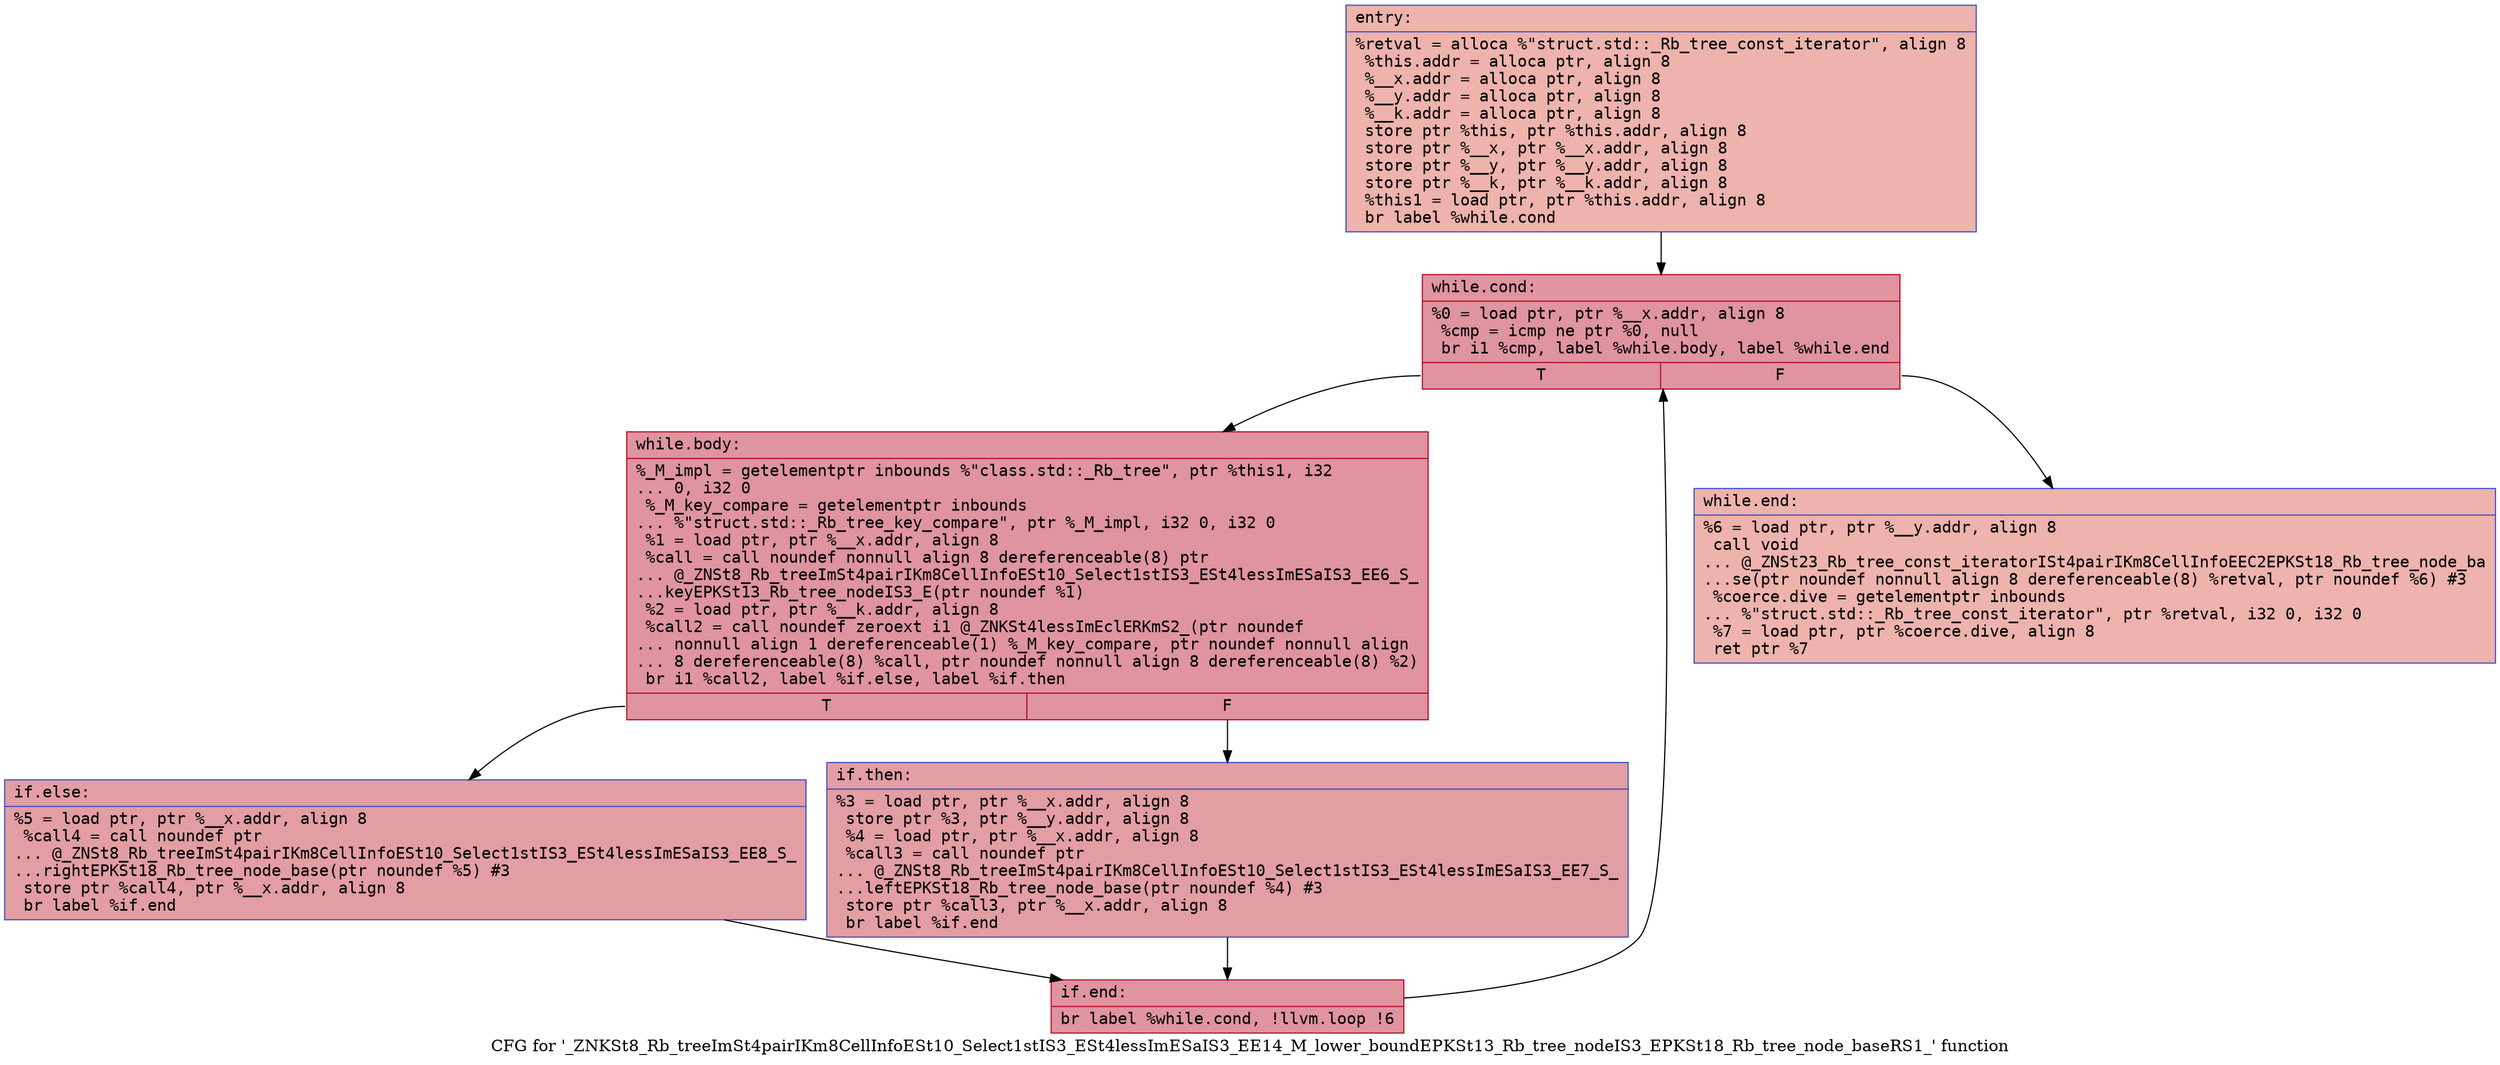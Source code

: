 digraph "CFG for '_ZNKSt8_Rb_treeImSt4pairIKm8CellInfoESt10_Select1stIS3_ESt4lessImESaIS3_EE14_M_lower_boundEPKSt13_Rb_tree_nodeIS3_EPKSt18_Rb_tree_node_baseRS1_' function" {
	label="CFG for '_ZNKSt8_Rb_treeImSt4pairIKm8CellInfoESt10_Select1stIS3_ESt4lessImESaIS3_EE14_M_lower_boundEPKSt13_Rb_tree_nodeIS3_EPKSt18_Rb_tree_node_baseRS1_' function";

	Node0x55dfe4c818d0 [shape=record,color="#3d50c3ff", style=filled, fillcolor="#d6524470" fontname="Courier",label="{entry:\l|  %retval = alloca %\"struct.std::_Rb_tree_const_iterator\", align 8\l  %this.addr = alloca ptr, align 8\l  %__x.addr = alloca ptr, align 8\l  %__y.addr = alloca ptr, align 8\l  %__k.addr = alloca ptr, align 8\l  store ptr %this, ptr %this.addr, align 8\l  store ptr %__x, ptr %__x.addr, align 8\l  store ptr %__y, ptr %__y.addr, align 8\l  store ptr %__k, ptr %__k.addr, align 8\l  %this1 = load ptr, ptr %this.addr, align 8\l  br label %while.cond\l}"];
	Node0x55dfe4c818d0 -> Node0x55dfe4c81d10[tooltip="entry -> while.cond\nProbability 100.00%" ];
	Node0x55dfe4c81d10 [shape=record,color="#b70d28ff", style=filled, fillcolor="#b70d2870" fontname="Courier",label="{while.cond:\l|  %0 = load ptr, ptr %__x.addr, align 8\l  %cmp = icmp ne ptr %0, null\l  br i1 %cmp, label %while.body, label %while.end\l|{<s0>T|<s1>F}}"];
	Node0x55dfe4c81d10:s0 -> Node0x55dfe4c820d0[tooltip="while.cond -> while.body\nProbability 96.88%" ];
	Node0x55dfe4c81d10:s1 -> Node0x55dfe4c82150[tooltip="while.cond -> while.end\nProbability 3.12%" ];
	Node0x55dfe4c820d0 [shape=record,color="#b70d28ff", style=filled, fillcolor="#b70d2870" fontname="Courier",label="{while.body:\l|  %_M_impl = getelementptr inbounds %\"class.std::_Rb_tree\", ptr %this1, i32\l... 0, i32 0\l  %_M_key_compare = getelementptr inbounds\l... %\"struct.std::_Rb_tree_key_compare\", ptr %_M_impl, i32 0, i32 0\l  %1 = load ptr, ptr %__x.addr, align 8\l  %call = call noundef nonnull align 8 dereferenceable(8) ptr\l... @_ZNSt8_Rb_treeImSt4pairIKm8CellInfoESt10_Select1stIS3_ESt4lessImESaIS3_EE6_S_\l...keyEPKSt13_Rb_tree_nodeIS3_E(ptr noundef %1)\l  %2 = load ptr, ptr %__k.addr, align 8\l  %call2 = call noundef zeroext i1 @_ZNKSt4lessImEclERKmS2_(ptr noundef\l... nonnull align 1 dereferenceable(1) %_M_key_compare, ptr noundef nonnull align\l... 8 dereferenceable(8) %call, ptr noundef nonnull align 8 dereferenceable(8) %2)\l  br i1 %call2, label %if.else, label %if.then\l|{<s0>T|<s1>F}}"];
	Node0x55dfe4c820d0:s0 -> Node0x55dfe4c82850[tooltip="while.body -> if.else\nProbability 50.00%" ];
	Node0x55dfe4c820d0:s1 -> Node0x55dfe4c828a0[tooltip="while.body -> if.then\nProbability 50.00%" ];
	Node0x55dfe4c828a0 [shape=record,color="#3d50c3ff", style=filled, fillcolor="#be242e70" fontname="Courier",label="{if.then:\l|  %3 = load ptr, ptr %__x.addr, align 8\l  store ptr %3, ptr %__y.addr, align 8\l  %4 = load ptr, ptr %__x.addr, align 8\l  %call3 = call noundef ptr\l... @_ZNSt8_Rb_treeImSt4pairIKm8CellInfoESt10_Select1stIS3_ESt4lessImESaIS3_EE7_S_\l...leftEPKSt18_Rb_tree_node_base(ptr noundef %4) #3\l  store ptr %call3, ptr %__x.addr, align 8\l  br label %if.end\l}"];
	Node0x55dfe4c828a0 -> Node0x55dfe4c82eb0[tooltip="if.then -> if.end\nProbability 100.00%" ];
	Node0x55dfe4c82850 [shape=record,color="#3d50c3ff", style=filled, fillcolor="#be242e70" fontname="Courier",label="{if.else:\l|  %5 = load ptr, ptr %__x.addr, align 8\l  %call4 = call noundef ptr\l... @_ZNSt8_Rb_treeImSt4pairIKm8CellInfoESt10_Select1stIS3_ESt4lessImESaIS3_EE8_S_\l...rightEPKSt18_Rb_tree_node_base(ptr noundef %5) #3\l  store ptr %call4, ptr %__x.addr, align 8\l  br label %if.end\l}"];
	Node0x55dfe4c82850 -> Node0x55dfe4c82eb0[tooltip="if.else -> if.end\nProbability 100.00%" ];
	Node0x55dfe4c82eb0 [shape=record,color="#b70d28ff", style=filled, fillcolor="#b70d2870" fontname="Courier",label="{if.end:\l|  br label %while.cond, !llvm.loop !6\l}"];
	Node0x55dfe4c82eb0 -> Node0x55dfe4c81d10[tooltip="if.end -> while.cond\nProbability 100.00%" ];
	Node0x55dfe4c82150 [shape=record,color="#3d50c3ff", style=filled, fillcolor="#d6524470" fontname="Courier",label="{while.end:\l|  %6 = load ptr, ptr %__y.addr, align 8\l  call void\l... @_ZNSt23_Rb_tree_const_iteratorISt4pairIKm8CellInfoEEC2EPKSt18_Rb_tree_node_ba\l...se(ptr noundef nonnull align 8 dereferenceable(8) %retval, ptr noundef %6) #3\l  %coerce.dive = getelementptr inbounds\l... %\"struct.std::_Rb_tree_const_iterator\", ptr %retval, i32 0, i32 0\l  %7 = load ptr, ptr %coerce.dive, align 8\l  ret ptr %7\l}"];
}
